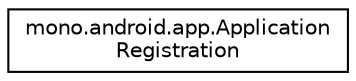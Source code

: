 digraph "Graphical Class Hierarchy"
{
  edge [fontname="Helvetica",fontsize="10",labelfontname="Helvetica",labelfontsize="10"];
  node [fontname="Helvetica",fontsize="10",shape=record];
  rankdir="LR";
  Node0 [label="mono.android.app.Application\lRegistration",height=0.2,width=0.4,color="black", fillcolor="white", style="filled",URL="$classmono_1_1android_1_1app_1_1_application_registration.html"];
}
